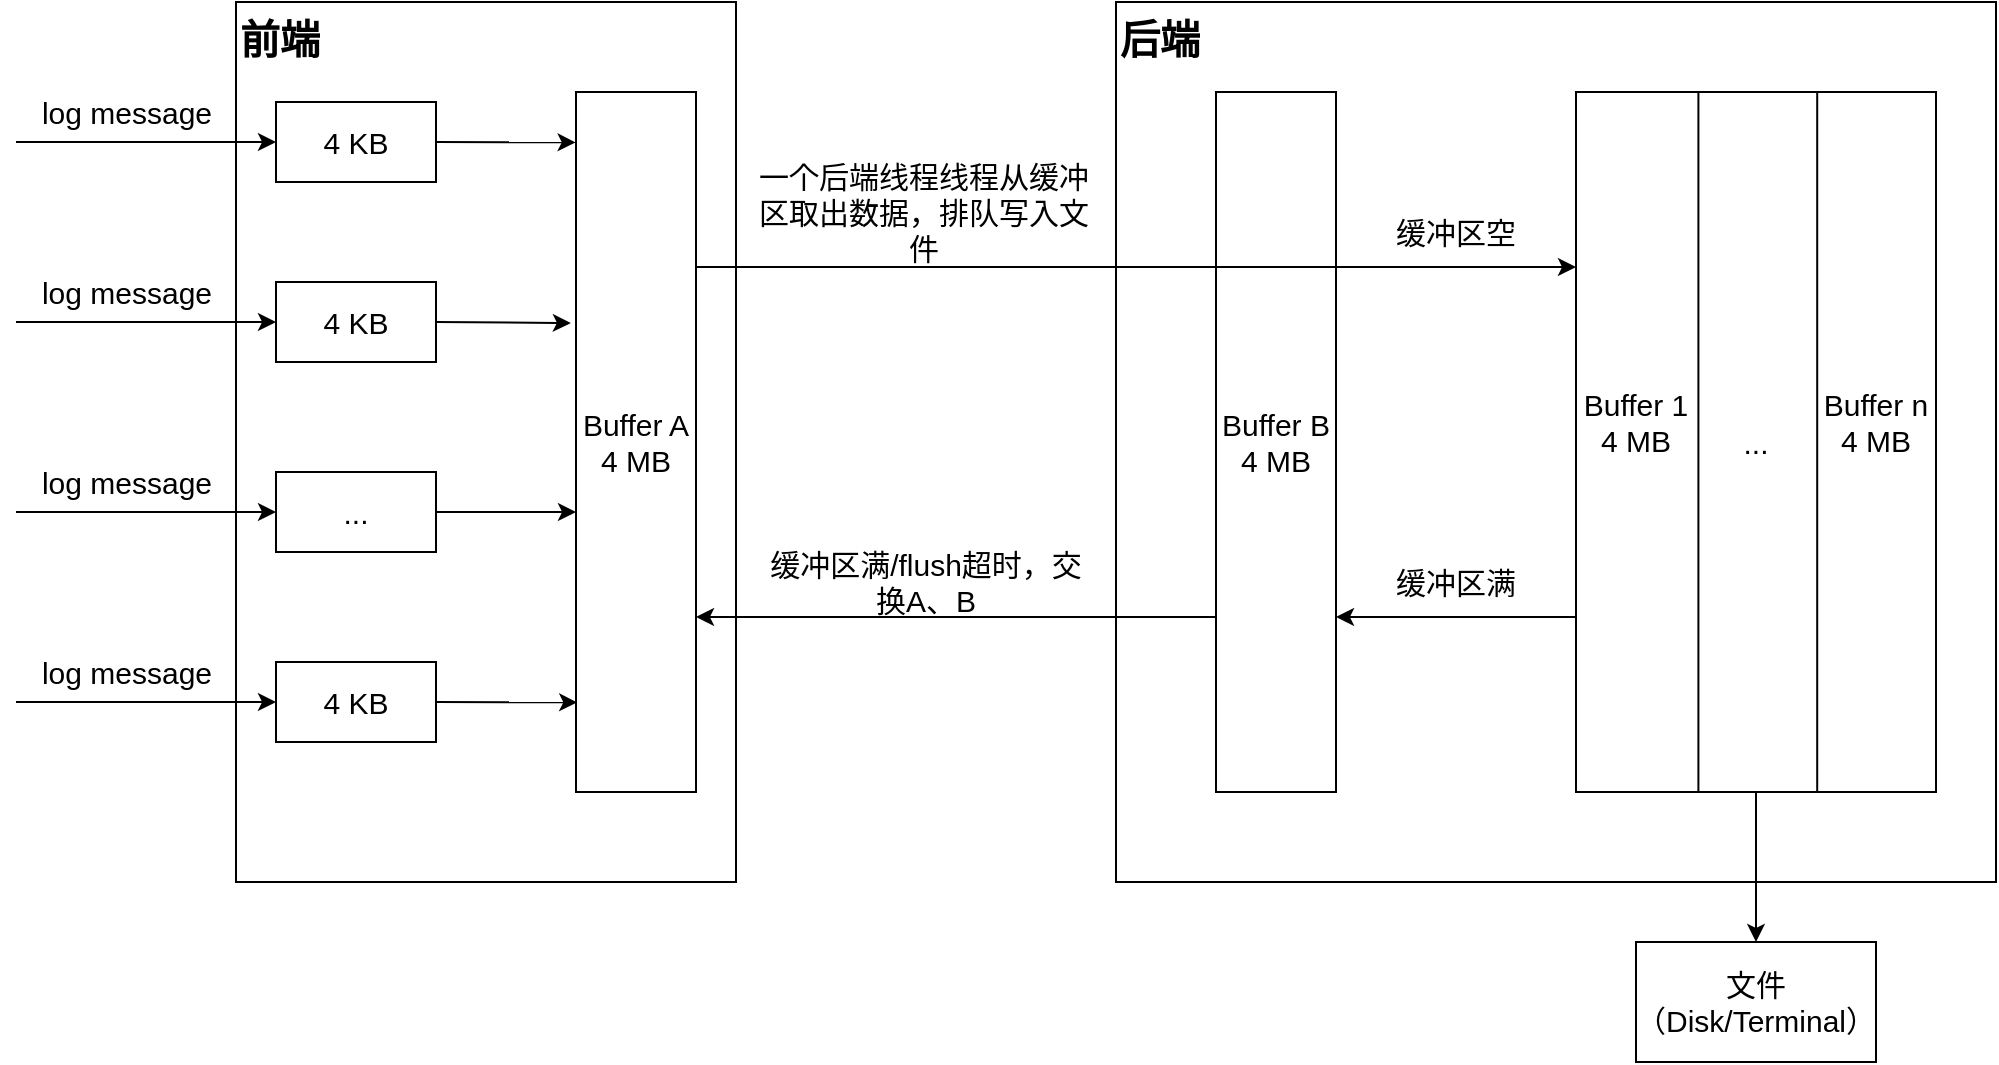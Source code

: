 <mxfile>
    <diagram id="pDVwr8LS7Wy1TnbbnzDL" name="第 1 页">
        <mxGraphModel dx="1829" dy="591" grid="1" gridSize="10" guides="1" tooltips="1" connect="1" arrows="1" fold="1" page="1" pageScale="1" pageWidth="827" pageHeight="1169" math="0" shadow="0">
            <root>
                <mxCell id="0"/>
                <mxCell id="1" parent="0"/>
                <mxCell id="2" value="前端" style="rounded=0;whiteSpace=wrap;html=1;fontStyle=1;verticalAlign=top;align=left;fontSize=20;" vertex="1" parent="1">
                    <mxGeometry x="70" y="330" width="250" height="440" as="geometry"/>
                </mxCell>
                <mxCell id="3" value="后端" style="rounded=0;whiteSpace=wrap;html=1;fontStyle=1;align=left;verticalAlign=top;fontSize=20;" vertex="1" parent="1">
                    <mxGeometry x="510" y="330" width="440" height="440" as="geometry"/>
                </mxCell>
                <mxCell id="20" style="edgeStyle=none;html=1;exitX=0;exitY=0.5;exitDx=0;exitDy=0;fontSize=15;startArrow=classic;startFill=1;endArrow=none;endFill=0;" edge="1" parent="1" source="4">
                    <mxGeometry relative="1" as="geometry">
                        <mxPoint x="-40" y="400" as="targetPoint"/>
                    </mxGeometry>
                </mxCell>
                <mxCell id="42" style="edgeStyle=none;html=1;exitX=1;exitY=0.5;exitDx=0;exitDy=0;entryX=-0.003;entryY=0.072;entryDx=0;entryDy=0;entryPerimeter=0;fontSize=15;startArrow=none;startFill=0;endArrow=classic;endFill=1;" edge="1" parent="1" source="4" target="9">
                    <mxGeometry relative="1" as="geometry"/>
                </mxCell>
                <mxCell id="4" value="4 KB" style="rounded=0;whiteSpace=wrap;html=1;fontSize=15;" vertex="1" parent="1">
                    <mxGeometry x="90" y="380" width="80" height="40" as="geometry"/>
                </mxCell>
                <mxCell id="22" style="edgeStyle=none;html=1;exitX=0;exitY=0.5;exitDx=0;exitDy=0;fontSize=15;startArrow=classic;startFill=1;endArrow=none;endFill=0;" edge="1" parent="1" source="5">
                    <mxGeometry relative="1" as="geometry">
                        <mxPoint x="-40" y="680" as="targetPoint"/>
                    </mxGeometry>
                </mxCell>
                <mxCell id="45" style="edgeStyle=none;html=1;exitX=1;exitY=0.5;exitDx=0;exitDy=0;entryX=0.01;entryY=0.872;entryDx=0;entryDy=0;entryPerimeter=0;fontSize=15;startArrow=none;startFill=0;endArrow=classic;endFill=1;" edge="1" parent="1" source="5" target="9">
                    <mxGeometry relative="1" as="geometry"/>
                </mxCell>
                <mxCell id="5" value="4 KB" style="rounded=0;whiteSpace=wrap;html=1;fontSize=15;" vertex="1" parent="1">
                    <mxGeometry x="90" y="660" width="80" height="40" as="geometry"/>
                </mxCell>
                <mxCell id="21" style="edgeStyle=none;html=1;exitX=0;exitY=0.5;exitDx=0;exitDy=0;fontSize=15;startArrow=classic;startFill=1;endArrow=none;endFill=0;" edge="1" parent="1" source="6">
                    <mxGeometry relative="1" as="geometry">
                        <mxPoint x="-40" y="585" as="targetPoint"/>
                    </mxGeometry>
                </mxCell>
                <mxCell id="44" style="edgeStyle=none;html=1;exitX=1;exitY=0.5;exitDx=0;exitDy=0;entryX=0;entryY=0.6;entryDx=0;entryDy=0;entryPerimeter=0;fontSize=15;startArrow=none;startFill=0;endArrow=classic;endFill=1;" edge="1" parent="1" source="6" target="9">
                    <mxGeometry relative="1" as="geometry"/>
                </mxCell>
                <mxCell id="6" value="..." style="rounded=0;whiteSpace=wrap;html=1;fontSize=15;" vertex="1" parent="1">
                    <mxGeometry x="90" y="565" width="80" height="40" as="geometry"/>
                </mxCell>
                <mxCell id="19" style="edgeStyle=none;html=1;exitX=0;exitY=0.5;exitDx=0;exitDy=0;fontSize=15;startArrow=classic;startFill=1;endArrow=none;endFill=0;" edge="1" parent="1" source="7">
                    <mxGeometry relative="1" as="geometry">
                        <mxPoint x="-40" y="490" as="targetPoint"/>
                    </mxGeometry>
                </mxCell>
                <mxCell id="43" style="edgeStyle=none;html=1;exitX=1;exitY=0.5;exitDx=0;exitDy=0;entryX=-0.043;entryY=0.33;entryDx=0;entryDy=0;entryPerimeter=0;fontSize=15;startArrow=none;startFill=0;endArrow=classic;endFill=1;" edge="1" parent="1" source="7" target="9">
                    <mxGeometry relative="1" as="geometry"/>
                </mxCell>
                <mxCell id="7" value="4 KB" style="rounded=0;whiteSpace=wrap;html=1;fontSize=15;" vertex="1" parent="1">
                    <mxGeometry x="90" y="470" width="80" height="40" as="geometry"/>
                </mxCell>
                <mxCell id="9" value="Buffer A&lt;br&gt;4 MB" style="rounded=0;whiteSpace=wrap;html=1;fontSize=15;" vertex="1" parent="1">
                    <mxGeometry x="240" y="375" width="60" height="350" as="geometry"/>
                </mxCell>
                <mxCell id="28" style="edgeStyle=none;html=1;exitX=0;exitY=0.75;exitDx=0;exitDy=0;entryX=1;entryY=0.75;entryDx=0;entryDy=0;fontSize=15;startArrow=none;startFill=0;endArrow=classic;endFill=1;" edge="1" parent="1" source="12" target="9">
                    <mxGeometry relative="1" as="geometry"/>
                </mxCell>
                <mxCell id="12" value="Buffer B&lt;br style=&quot;border-color: var(--border-color);&quot;&gt;4 MB" style="rounded=0;whiteSpace=wrap;html=1;fontSize=15;" vertex="1" parent="1">
                    <mxGeometry x="560" y="375" width="60" height="350" as="geometry"/>
                </mxCell>
                <mxCell id="29" style="edgeStyle=none;html=1;exitX=0;exitY=0.75;exitDx=0;exitDy=0;entryX=1;entryY=0.75;entryDx=0;entryDy=0;fontSize=15;startArrow=none;startFill=0;endArrow=classic;endFill=1;" edge="1" parent="1" source="15" target="12">
                    <mxGeometry relative="1" as="geometry"/>
                </mxCell>
                <mxCell id="30" style="edgeStyle=none;html=1;exitX=0.5;exitY=1;exitDx=0;exitDy=0;entryX=0.5;entryY=0;entryDx=0;entryDy=0;fontSize=15;startArrow=none;startFill=0;endArrow=classic;endFill=1;" edge="1" parent="1" source="15" target="17">
                    <mxGeometry relative="1" as="geometry"/>
                </mxCell>
                <mxCell id="15" value="..." style="rounded=0;whiteSpace=wrap;html=1;fontSize=15;points=[[0,0,0,0,0],[0,0.25,0,0,0],[0,0.5,0,0,0],[0,0.75,0,0,0],[0,1,0,0,0],[0.34,0,0,0,0],[0.34,1,0,0,0],[0.67,0,0,0,0],[0.67,1,0,0,0],[1,0,0,0,0],[1,0.25,0,0,0],[1,0.5,0,0,0],[1,0.75,0,0,0],[1,1,0,0,0]];" vertex="1" parent="1">
                    <mxGeometry x="740" y="375" width="180" height="350" as="geometry"/>
                </mxCell>
                <mxCell id="17" value="文件&lt;br&gt;（Disk/Terminal）" style="rounded=0;whiteSpace=wrap;html=1;fontSize=15;" vertex="1" parent="1">
                    <mxGeometry x="770" y="800" width="120" height="60" as="geometry"/>
                </mxCell>
                <mxCell id="23" value="log message" style="text;html=1;align=center;verticalAlign=middle;resizable=0;points=[];autosize=1;strokeColor=none;fillColor=none;fontSize=15;" vertex="1" parent="1">
                    <mxGeometry x="-40" y="370" width="110" height="30" as="geometry"/>
                </mxCell>
                <mxCell id="24" value="log message" style="text;html=1;align=center;verticalAlign=middle;resizable=0;points=[];autosize=1;strokeColor=none;fillColor=none;fontSize=15;" vertex="1" parent="1">
                    <mxGeometry x="-40" y="650" width="110" height="30" as="geometry"/>
                </mxCell>
                <mxCell id="25" value="log message" style="text;html=1;align=center;verticalAlign=middle;resizable=0;points=[];autosize=1;strokeColor=none;fillColor=none;fontSize=15;" vertex="1" parent="1">
                    <mxGeometry x="-40" y="555" width="110" height="30" as="geometry"/>
                </mxCell>
                <mxCell id="26" value="log message" style="text;html=1;align=center;verticalAlign=middle;resizable=0;points=[];autosize=1;strokeColor=none;fillColor=none;fontSize=15;" vertex="1" parent="1">
                    <mxGeometry x="-40" y="460" width="110" height="30" as="geometry"/>
                </mxCell>
                <mxCell id="27" style="edgeStyle=none;html=1;exitX=1;exitY=0.25;exitDx=0;exitDy=0;entryX=0;entryY=0.25;entryDx=0;entryDy=0;fontSize=15;startArrow=none;startFill=0;endArrow=classic;endFill=1;" edge="1" parent="1" source="9" target="15">
                    <mxGeometry relative="1" as="geometry"/>
                </mxCell>
                <mxCell id="33" style="edgeStyle=none;html=1;exitX=0.34;exitY=0;exitDx=0;exitDy=0;exitPerimeter=0;entryX=0.34;entryY=1;entryDx=0;entryDy=0;entryPerimeter=0;fontSize=15;startArrow=none;startFill=0;endArrow=none;endFill=0;" edge="1" parent="1" source="15" target="15">
                    <mxGeometry relative="1" as="geometry"/>
                </mxCell>
                <mxCell id="34" style="edgeStyle=none;html=1;exitX=0.67;exitY=0;exitDx=0;exitDy=0;exitPerimeter=0;entryX=0.67;entryY=1;entryDx=0;entryDy=0;entryPerimeter=0;fontSize=15;startArrow=none;startFill=0;endArrow=none;endFill=0;" edge="1" parent="1" source="15" target="15">
                    <mxGeometry relative="1" as="geometry"/>
                </mxCell>
                <mxCell id="35" value="Buffer 1&lt;br&gt;4 MB" style="text;html=1;strokeColor=none;fillColor=none;align=center;verticalAlign=middle;whiteSpace=wrap;rounded=0;fontSize=15;" vertex="1" parent="1">
                    <mxGeometry x="740" y="525" width="60" height="30" as="geometry"/>
                </mxCell>
                <mxCell id="36" value="Buffer n&lt;br&gt;4 MB" style="text;html=1;strokeColor=none;fillColor=none;align=center;verticalAlign=middle;whiteSpace=wrap;rounded=0;fontSize=15;" vertex="1" parent="1">
                    <mxGeometry x="860" y="525" width="60" height="30" as="geometry"/>
                </mxCell>
                <mxCell id="38" value="一个后端线程线程从缓冲区取出数据，排队写入文件" style="text;html=1;strokeColor=none;fillColor=none;align=center;verticalAlign=middle;whiteSpace=wrap;rounded=0;fontSize=15;" vertex="1" parent="1">
                    <mxGeometry x="329" y="420" width="170" height="30" as="geometry"/>
                </mxCell>
                <mxCell id="39" value="缓冲区满" style="text;html=1;strokeColor=none;fillColor=none;align=center;verticalAlign=middle;whiteSpace=wrap;rounded=0;fontSize=15;" vertex="1" parent="1">
                    <mxGeometry x="640" y="605" width="80" height="30" as="geometry"/>
                </mxCell>
                <mxCell id="40" value="缓冲区空" style="text;html=1;strokeColor=none;fillColor=none;align=center;verticalAlign=middle;whiteSpace=wrap;rounded=0;fontSize=15;" vertex="1" parent="1">
                    <mxGeometry x="640" y="430" width="80" height="30" as="geometry"/>
                </mxCell>
                <mxCell id="41" value="缓冲区满/flush超时，交换A、B" style="text;html=1;strokeColor=none;fillColor=none;align=center;verticalAlign=middle;whiteSpace=wrap;rounded=0;fontSize=15;" vertex="1" parent="1">
                    <mxGeometry x="330" y="605" width="170" height="30" as="geometry"/>
                </mxCell>
            </root>
        </mxGraphModel>
    </diagram>
</mxfile>